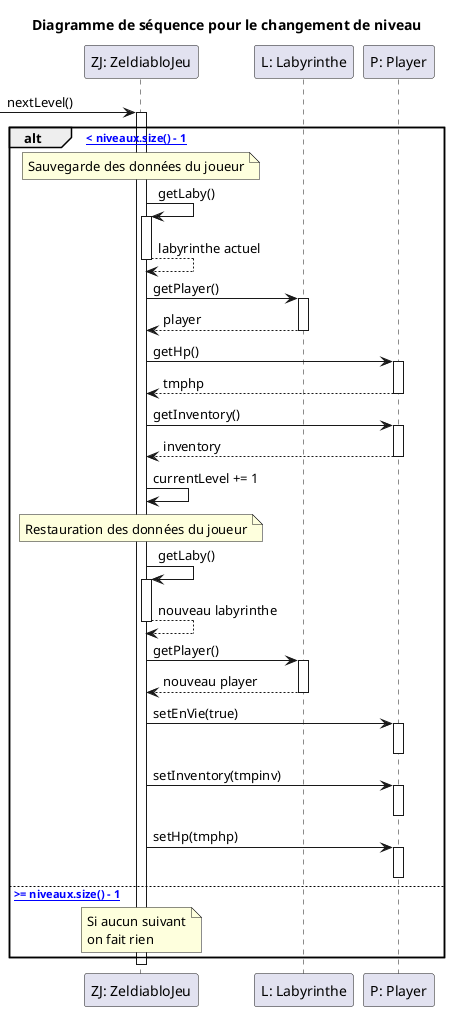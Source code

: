 @startuml

title Diagramme de séquence pour le changement de niveau

participant "ZJ: ZeldiabloJeu" as Jeu
participant "L: Labyrinthe" as Laby
participant "P: Player" as Player

-> Jeu : nextLevel()
activate Jeu

alt [currentLevel < niveaux.size() - 1]
    note over Jeu : Sauvegarde des données du joueur
    
    Jeu -> Jeu : getLaby()
    activate Jeu
    Jeu --> Jeu : labyrinthe actuel
    deactivate Jeu
    
    Jeu -> Laby : getPlayer()
    activate Laby
    Laby --> Jeu : player
    deactivate Laby
    
    Jeu -> Player : getHp()
    activate Player
    Player --> Jeu : tmphp
    deactivate Player
    
    Jeu -> Player : getInventory()
    activate Player
    Player --> Jeu : inventory
    deactivate Player
    
    Jeu -> Jeu : currentLevel += 1
  

    note over Jeu : Restauration des données du joueur
    
    Jeu -> Jeu : getLaby()
    activate Jeu
    Jeu --> Jeu : nouveau labyrinthe
    deactivate Jeu
    
    Jeu -> Laby : getPlayer()
    activate Laby
    Laby --> Jeu : nouveau player
    deactivate Laby
    
    Jeu -> Player : setEnVie(true)
    activate Player
    deactivate Player
    
    Jeu -> Player : setInventory(tmpinv)
    activate Player
    deactivate Player
    
    Jeu -> Player : setHp(tmphp)
    activate Player
    deactivate Player
    
else [currentLevel >= niveaux.size() - 1]
    note over Jeu : Si aucun suivant\non fait rien
end

deactivate Jeu
@enduml